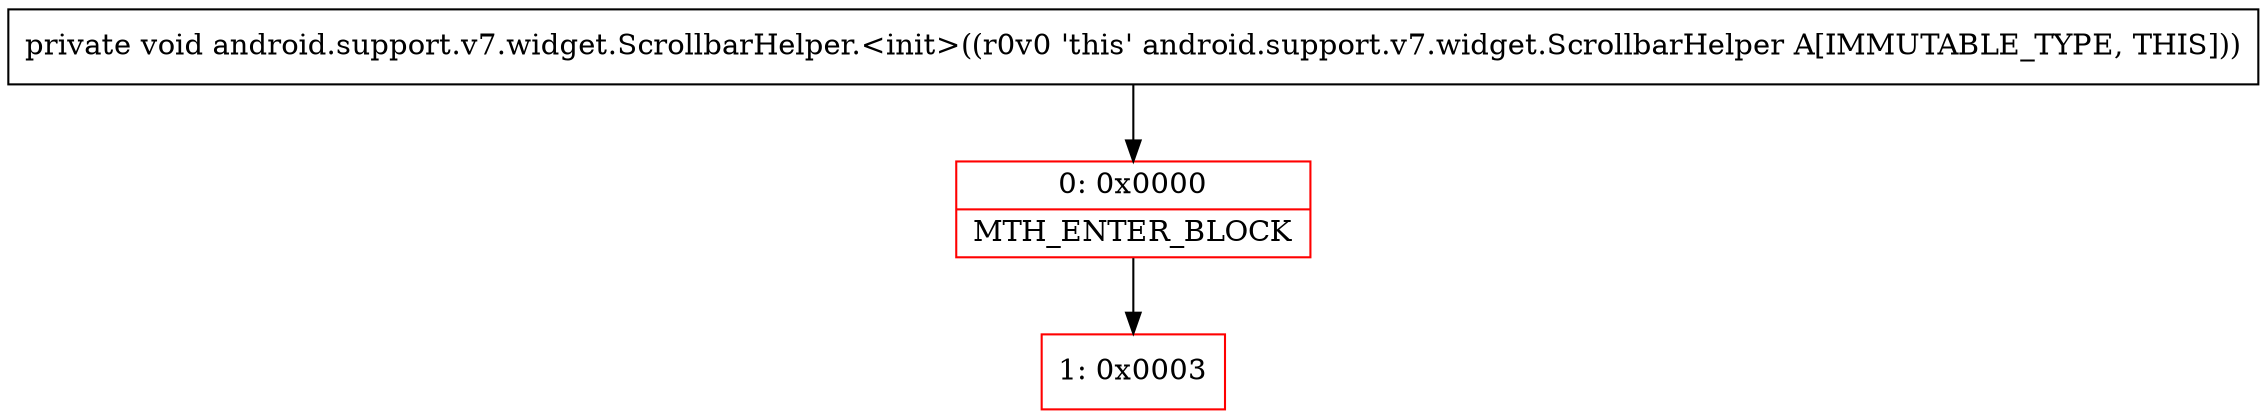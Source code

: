 digraph "CFG forandroid.support.v7.widget.ScrollbarHelper.\<init\>()V" {
subgraph cluster_Region_368144059 {
label = "R(0)";
node [shape=record,color=blue];
}
Node_0 [shape=record,color=red,label="{0\:\ 0x0000|MTH_ENTER_BLOCK\l}"];
Node_1 [shape=record,color=red,label="{1\:\ 0x0003}"];
MethodNode[shape=record,label="{private void android.support.v7.widget.ScrollbarHelper.\<init\>((r0v0 'this' android.support.v7.widget.ScrollbarHelper A[IMMUTABLE_TYPE, THIS])) }"];
MethodNode -> Node_0;
Node_0 -> Node_1;
}

